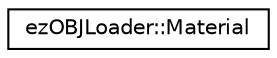 digraph "Graphical Class Hierarchy"
{
 // LATEX_PDF_SIZE
  edge [fontname="Helvetica",fontsize="10",labelfontname="Helvetica",labelfontsize="10"];
  node [fontname="Helvetica",fontsize="10",shape=record];
  rankdir="LR";
  Node0 [label="ezOBJLoader::Material",height=0.2,width=0.4,color="black", fillcolor="white", style="filled",URL="$d7/d99/structez_o_b_j_loader_1_1_material.htm",tooltip="Holds the information about one Material."];
}
